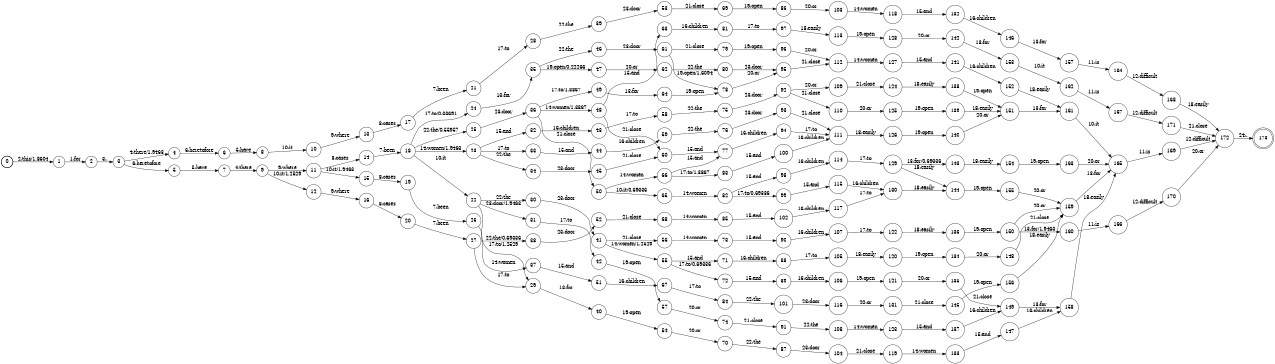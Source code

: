 digraph FST {
rankdir = LR;
size = "8.5,11";
label = "";
center = 1;
orientation = Portrait;
ranksep = "0.4";
nodesep = "0.25";
0 [label = "0", shape = circle, style = bold, fontsize = 14]
	0 -> 1 [label = "2:this/1.8604", fontsize = 14];
1 [label = "1", shape = circle, style = solid, fontsize = 14]
	1 -> 2 [label = "1:for", fontsize = 14];
2 [label = "2", shape = circle, style = solid, fontsize = 14]
	2 -> 3 [label = "3:,", fontsize = 14];
3 [label = "3", shape = circle, style = solid, fontsize = 14]
	3 -> 4 [label = "4:there/1.9463", fontsize = 14];
	3 -> 5 [label = "6:heretofore", fontsize = 14];
4 [label = "4", shape = circle, style = solid, fontsize = 14]
	4 -> 6 [label = "6:heretofore", fontsize = 14];
5 [label = "5", shape = circle, style = solid, fontsize = 14]
	5 -> 7 [label = "5:have", fontsize = 14];
6 [label = "6", shape = circle, style = solid, fontsize = 14]
	6 -> 8 [label = "5:have", fontsize = 14];
7 [label = "7", shape = circle, style = solid, fontsize = 14]
	7 -> 9 [label = "4:there", fontsize = 14];
8 [label = "8", shape = circle, style = solid, fontsize = 14]
	8 -> 10 [label = "10:it", fontsize = 14];
9 [label = "9", shape = circle, style = solid, fontsize = 14]
	9 -> 11 [label = "9:where", fontsize = 14];
	9 -> 12 [label = "10:it/1.2529", fontsize = 14];
10 [label = "10", shape = circle, style = solid, fontsize = 14]
	10 -> 13 [label = "9:where", fontsize = 14];
11 [label = "11", shape = circle, style = solid, fontsize = 14]
	11 -> 14 [label = "8:cases", fontsize = 14];
	11 -> 15 [label = "10:it/1.9463", fontsize = 14];
12 [label = "12", shape = circle, style = solid, fontsize = 14]
	12 -> 16 [label = "9:where", fontsize = 14];
13 [label = "13", shape = circle, style = solid, fontsize = 14]
	13 -> 17 [label = "8:cases", fontsize = 14];
14 [label = "14", shape = circle, style = solid, fontsize = 14]
	14 -> 18 [label = "7:been", fontsize = 14];
15 [label = "15", shape = circle, style = solid, fontsize = 14]
	15 -> 19 [label = "8:cases", fontsize = 14];
16 [label = "16", shape = circle, style = solid, fontsize = 14]
	16 -> 20 [label = "8:cases", fontsize = 14];
17 [label = "17", shape = circle, style = solid, fontsize = 14]
	17 -> 21 [label = "7:been", fontsize = 14];
18 [label = "18", shape = circle, style = solid, fontsize = 14]
	18 -> 22 [label = "10:it", fontsize = 14];
	18 -> 23 [label = "14:women/1.9463", fontsize = 14];
	18 -> 24 [label = "17:to/0.33691", fontsize = 14];
	18 -> 25 [label = "22:the/0.55957", fontsize = 14];
19 [label = "19", shape = circle, style = solid, fontsize = 14]
	19 -> 26 [label = "7:been", fontsize = 14];
20 [label = "20", shape = circle, style = solid, fontsize = 14]
	20 -> 27 [label = "7:been", fontsize = 14];
21 [label = "21", shape = circle, style = solid, fontsize = 14]
	21 -> 28 [label = "17:to", fontsize = 14];
22 [label = "22", shape = circle, style = solid, fontsize = 14]
	22 -> 29 [label = "17:to/1.2529", fontsize = 14];
	22 -> 30 [label = "22:the", fontsize = 14];
	22 -> 31 [label = "23:door/1.9463", fontsize = 14];
23 [label = "23", shape = circle, style = solid, fontsize = 14]
	23 -> 32 [label = "15:and", fontsize = 14];
	23 -> 33 [label = "17:to", fontsize = 14];
	23 -> 34 [label = "22:the", fontsize = 14];
24 [label = "24", shape = circle, style = solid, fontsize = 14]
	24 -> 35 [label = "13:for", fontsize = 14];
25 [label = "25", shape = circle, style = solid, fontsize = 14]
	25 -> 36 [label = "23:door", fontsize = 14];
26 [label = "26", shape = circle, style = solid, fontsize = 14]
	26 -> 37 [label = "14:women", fontsize = 14];
27 [label = "27", shape = circle, style = solid, fontsize = 14]
	27 -> 29 [label = "17:to", fontsize = 14];
	27 -> 38 [label = "22:the/0.69336", fontsize = 14];
28 [label = "28", shape = circle, style = solid, fontsize = 14]
	28 -> 39 [label = "22:the", fontsize = 14];
29 [label = "29", shape = circle, style = solid, fontsize = 14]
	29 -> 40 [label = "13:for", fontsize = 14];
30 [label = "30", shape = circle, style = solid, fontsize = 14]
	30 -> 41 [label = "23:door", fontsize = 14];
31 [label = "31", shape = circle, style = solid, fontsize = 14]
	31 -> 42 [label = "17:to", fontsize = 14];
32 [label = "32", shape = circle, style = solid, fontsize = 14]
	32 -> 43 [label = "16:children", fontsize = 14];
33 [label = "33", shape = circle, style = solid, fontsize = 14]
	33 -> 44 [label = "15:and", fontsize = 14];
34 [label = "34", shape = circle, style = solid, fontsize = 14]
	34 -> 45 [label = "23:door", fontsize = 14];
35 [label = "35", shape = circle, style = solid, fontsize = 14]
	35 -> 47 [label = "19:open/0.22266", fontsize = 14];
	35 -> 46 [label = "22:the", fontsize = 14];
36 [label = "36", shape = circle, style = solid, fontsize = 14]
	36 -> 48 [label = "14:women/1.3867", fontsize = 14];
	36 -> 49 [label = "17:to/1.3867", fontsize = 14];
	36 -> 50 [label = "21:close", fontsize = 14];
37 [label = "37", shape = circle, style = solid, fontsize = 14]
	37 -> 51 [label = "15:and", fontsize = 14];
38 [label = "38", shape = circle, style = solid, fontsize = 14]
	38 -> 52 [label = "23:door", fontsize = 14];
39 [label = "39", shape = circle, style = solid, fontsize = 14]
	39 -> 53 [label = "23:door", fontsize = 14];
40 [label = "40", shape = circle, style = solid, fontsize = 14]
	40 -> 54 [label = "19:open", fontsize = 14];
41 [label = "41", shape = circle, style = solid, fontsize = 14]
	41 -> 55 [label = "14:women/1.2529", fontsize = 14];
	41 -> 56 [label = "21:close", fontsize = 14];
42 [label = "42", shape = circle, style = solid, fontsize = 14]
	42 -> 57 [label = "19:open", fontsize = 14];
43 [label = "43", shape = circle, style = solid, fontsize = 14]
	43 -> 58 [label = "17:to", fontsize = 14];
44 [label = "44", shape = circle, style = solid, fontsize = 14]
	44 -> 59 [label = "16:children", fontsize = 14];
45 [label = "45", shape = circle, style = solid, fontsize = 14]
	45 -> 60 [label = "21:close", fontsize = 14];
46 [label = "46", shape = circle, style = solid, fontsize = 14]
	46 -> 61 [label = "23:door", fontsize = 14];
47 [label = "47", shape = circle, style = solid, fontsize = 14]
	47 -> 62 [label = "20:or", fontsize = 14];
48 [label = "48", shape = circle, style = solid, fontsize = 14]
	48 -> 63 [label = "15:and", fontsize = 14];
	48 -> 60 [label = "21:close", fontsize = 14];
49 [label = "49", shape = circle, style = solid, fontsize = 14]
	49 -> 64 [label = "13:for", fontsize = 14];
50 [label = "50", shape = circle, style = solid, fontsize = 14]
	50 -> 65 [label = "10:it/0.69336", fontsize = 14];
	50 -> 66 [label = "14:women", fontsize = 14];
51 [label = "51", shape = circle, style = solid, fontsize = 14]
	51 -> 67 [label = "16:children", fontsize = 14];
52 [label = "52", shape = circle, style = solid, fontsize = 14]
	52 -> 68 [label = "21:close", fontsize = 14];
53 [label = "53", shape = circle, style = solid, fontsize = 14]
	53 -> 69 [label = "21:close", fontsize = 14];
54 [label = "54", shape = circle, style = solid, fontsize = 14]
	54 -> 70 [label = "20:or", fontsize = 14];
55 [label = "55", shape = circle, style = solid, fontsize = 14]
	55 -> 71 [label = "15:and", fontsize = 14];
	55 -> 72 [label = "17:to/0.69336", fontsize = 14];
56 [label = "56", shape = circle, style = solid, fontsize = 14]
	56 -> 73 [label = "14:women", fontsize = 14];
57 [label = "57", shape = circle, style = solid, fontsize = 14]
	57 -> 74 [label = "20:or", fontsize = 14];
58 [label = "58", shape = circle, style = solid, fontsize = 14]
	58 -> 75 [label = "22:the", fontsize = 14];
59 [label = "59", shape = circle, style = solid, fontsize = 14]
	59 -> 76 [label = "22:the", fontsize = 14];
60 [label = "60", shape = circle, style = solid, fontsize = 14]
	60 -> 77 [label = "15:and", fontsize = 14];
61 [label = "61", shape = circle, style = solid, fontsize = 14]
	61 -> 78 [label = "19:open/1.6094", fontsize = 14];
	61 -> 79 [label = "21:close", fontsize = 14];
62 [label = "62", shape = circle, style = solid, fontsize = 14]
	62 -> 80 [label = "22:the", fontsize = 14];
63 [label = "63", shape = circle, style = solid, fontsize = 14]
	63 -> 81 [label = "16:children", fontsize = 14];
64 [label = "64", shape = circle, style = solid, fontsize = 14]
	64 -> 78 [label = "19:open", fontsize = 14];
65 [label = "65", shape = circle, style = solid, fontsize = 14]
	65 -> 82 [label = "14:women", fontsize = 14];
66 [label = "66", shape = circle, style = solid, fontsize = 14]
	66 -> 77 [label = "15:and", fontsize = 14];
	66 -> 83 [label = "17:to/1.3867", fontsize = 14];
67 [label = "67", shape = circle, style = solid, fontsize = 14]
	67 -> 84 [label = "17:to", fontsize = 14];
68 [label = "68", shape = circle, style = solid, fontsize = 14]
	68 -> 85 [label = "14:women", fontsize = 14];
69 [label = "69", shape = circle, style = solid, fontsize = 14]
	69 -> 86 [label = "19:open", fontsize = 14];
70 [label = "70", shape = circle, style = solid, fontsize = 14]
	70 -> 87 [label = "22:the", fontsize = 14];
71 [label = "71", shape = circle, style = solid, fontsize = 14]
	71 -> 88 [label = "16:children", fontsize = 14];
72 [label = "72", shape = circle, style = solid, fontsize = 14]
	72 -> 89 [label = "15:and", fontsize = 14];
73 [label = "73", shape = circle, style = solid, fontsize = 14]
	73 -> 90 [label = "15:and", fontsize = 14];
74 [label = "74", shape = circle, style = solid, fontsize = 14]
	74 -> 91 [label = "21:close", fontsize = 14];
75 [label = "75", shape = circle, style = solid, fontsize = 14]
	75 -> 92 [label = "23:door", fontsize = 14];
76 [label = "76", shape = circle, style = solid, fontsize = 14]
	76 -> 93 [label = "23:door", fontsize = 14];
77 [label = "77", shape = circle, style = solid, fontsize = 14]
	77 -> 94 [label = "16:children", fontsize = 14];
78 [label = "78", shape = circle, style = solid, fontsize = 14]
	78 -> 95 [label = "20:or", fontsize = 14];
79 [label = "79", shape = circle, style = solid, fontsize = 14]
	79 -> 96 [label = "19:open", fontsize = 14];
80 [label = "80", shape = circle, style = solid, fontsize = 14]
	80 -> 95 [label = "23:door", fontsize = 14];
81 [label = "81", shape = circle, style = solid, fontsize = 14]
	81 -> 97 [label = "17:to", fontsize = 14];
82 [label = "82", shape = circle, style = solid, fontsize = 14]
	82 -> 98 [label = "15:and", fontsize = 14];
	82 -> 99 [label = "17:to/0.69336", fontsize = 14];
83 [label = "83", shape = circle, style = solid, fontsize = 14]
	83 -> 100 [label = "15:and", fontsize = 14];
84 [label = "84", shape = circle, style = solid, fontsize = 14]
	84 -> 101 [label = "22:the", fontsize = 14];
85 [label = "85", shape = circle, style = solid, fontsize = 14]
	85 -> 102 [label = "15:and", fontsize = 14];
86 [label = "86", shape = circle, style = solid, fontsize = 14]
	86 -> 103 [label = "20:or", fontsize = 14];
87 [label = "87", shape = circle, style = solid, fontsize = 14]
	87 -> 104 [label = "23:door", fontsize = 14];
88 [label = "88", shape = circle, style = solid, fontsize = 14]
	88 -> 105 [label = "17:to", fontsize = 14];
89 [label = "89", shape = circle, style = solid, fontsize = 14]
	89 -> 106 [label = "16:children", fontsize = 14];
90 [label = "90", shape = circle, style = solid, fontsize = 14]
	90 -> 107 [label = "16:children", fontsize = 14];
91 [label = "91", shape = circle, style = solid, fontsize = 14]
	91 -> 108 [label = "22:the", fontsize = 14];
92 [label = "92", shape = circle, style = solid, fontsize = 14]
	92 -> 109 [label = "20:or", fontsize = 14];
	92 -> 110 [label = "21:close", fontsize = 14];
93 [label = "93", shape = circle, style = solid, fontsize = 14]
	93 -> 111 [label = "21:close", fontsize = 14];
94 [label = "94", shape = circle, style = solid, fontsize = 14]
	94 -> 111 [label = "17:to", fontsize = 14];
95 [label = "95", shape = circle, style = solid, fontsize = 14]
	95 -> 112 [label = "21:close", fontsize = 14];
96 [label = "96", shape = circle, style = solid, fontsize = 14]
	96 -> 112 [label = "20:or", fontsize = 14];
97 [label = "97", shape = circle, style = solid, fontsize = 14]
	97 -> 113 [label = "18:easily", fontsize = 14];
98 [label = "98", shape = circle, style = solid, fontsize = 14]
	98 -> 114 [label = "16:children", fontsize = 14];
99 [label = "99", shape = circle, style = solid, fontsize = 14]
	99 -> 115 [label = "15:and", fontsize = 14];
100 [label = "100", shape = circle, style = solid, fontsize = 14]
	100 -> 111 [label = "16:children", fontsize = 14];
101 [label = "101", shape = circle, style = solid, fontsize = 14]
	101 -> 116 [label = "23:door", fontsize = 14];
102 [label = "102", shape = circle, style = solid, fontsize = 14]
	102 -> 117 [label = "16:children", fontsize = 14];
103 [label = "103", shape = circle, style = solid, fontsize = 14]
	103 -> 118 [label = "14:women", fontsize = 14];
104 [label = "104", shape = circle, style = solid, fontsize = 14]
	104 -> 119 [label = "21:close", fontsize = 14];
105 [label = "105", shape = circle, style = solid, fontsize = 14]
	105 -> 120 [label = "18:easily", fontsize = 14];
106 [label = "106", shape = circle, style = solid, fontsize = 14]
	106 -> 121 [label = "19:open", fontsize = 14];
107 [label = "107", shape = circle, style = solid, fontsize = 14]
	107 -> 122 [label = "17:to", fontsize = 14];
108 [label = "108", shape = circle, style = solid, fontsize = 14]
	108 -> 123 [label = "14:women", fontsize = 14];
109 [label = "109", shape = circle, style = solid, fontsize = 14]
	109 -> 124 [label = "21:close", fontsize = 14];
110 [label = "110", shape = circle, style = solid, fontsize = 14]
	110 -> 125 [label = "20:or", fontsize = 14];
111 [label = "111", shape = circle, style = solid, fontsize = 14]
	111 -> 126 [label = "18:easily", fontsize = 14];
112 [label = "112", shape = circle, style = solid, fontsize = 14]
	112 -> 127 [label = "14:women", fontsize = 14];
113 [label = "113", shape = circle, style = solid, fontsize = 14]
	113 -> 128 [label = "19:open", fontsize = 14];
114 [label = "114", shape = circle, style = solid, fontsize = 14]
	114 -> 129 [label = "17:to", fontsize = 14];
115 [label = "115", shape = circle, style = solid, fontsize = 14]
	115 -> 130 [label = "16:children", fontsize = 14];
116 [label = "116", shape = circle, style = solid, fontsize = 14]
	116 -> 131 [label = "20:or", fontsize = 14];
117 [label = "117", shape = circle, style = solid, fontsize = 14]
	117 -> 130 [label = "17:to", fontsize = 14];
118 [label = "118", shape = circle, style = solid, fontsize = 14]
	118 -> 132 [label = "15:and", fontsize = 14];
119 [label = "119", shape = circle, style = solid, fontsize = 14]
	119 -> 133 [label = "14:women", fontsize = 14];
120 [label = "120", shape = circle, style = solid, fontsize = 14]
	120 -> 134 [label = "19:open", fontsize = 14];
121 [label = "121", shape = circle, style = solid, fontsize = 14]
	121 -> 135 [label = "20:or", fontsize = 14];
122 [label = "122", shape = circle, style = solid, fontsize = 14]
	122 -> 136 [label = "18:easily", fontsize = 14];
123 [label = "123", shape = circle, style = solid, fontsize = 14]
	123 -> 137 [label = "15:and", fontsize = 14];
124 [label = "124", shape = circle, style = solid, fontsize = 14]
	124 -> 138 [label = "18:easily", fontsize = 14];
125 [label = "125", shape = circle, style = solid, fontsize = 14]
	125 -> 139 [label = "19:open", fontsize = 14];
126 [label = "126", shape = circle, style = solid, fontsize = 14]
	126 -> 140 [label = "19:open", fontsize = 14];
127 [label = "127", shape = circle, style = solid, fontsize = 14]
	127 -> 141 [label = "15:and", fontsize = 14];
128 [label = "128", shape = circle, style = solid, fontsize = 14]
	128 -> 142 [label = "20:or", fontsize = 14];
129 [label = "129", shape = circle, style = solid, fontsize = 14]
	129 -> 143 [label = "13:for/0.69336", fontsize = 14];
	129 -> 144 [label = "18:easily", fontsize = 14];
130 [label = "130", shape = circle, style = solid, fontsize = 14]
	130 -> 144 [label = "18:easily", fontsize = 14];
131 [label = "131", shape = circle, style = solid, fontsize = 14]
	131 -> 145 [label = "21:close", fontsize = 14];
132 [label = "132", shape = circle, style = solid, fontsize = 14]
	132 -> 146 [label = "16:children", fontsize = 14];
133 [label = "133", shape = circle, style = solid, fontsize = 14]
	133 -> 147 [label = "15:and", fontsize = 14];
134 [label = "134", shape = circle, style = solid, fontsize = 14]
	134 -> 148 [label = "20:or", fontsize = 14];
135 [label = "135", shape = circle, style = solid, fontsize = 14]
	135 -> 149 [label = "21:close", fontsize = 14];
136 [label = "136", shape = circle, style = solid, fontsize = 14]
	136 -> 150 [label = "19:open", fontsize = 14];
137 [label = "137", shape = circle, style = solid, fontsize = 14]
	137 -> 149 [label = "16:children", fontsize = 14];
138 [label = "138", shape = circle, style = solid, fontsize = 14]
	138 -> 151 [label = "19:open", fontsize = 14];
139 [label = "139", shape = circle, style = solid, fontsize = 14]
	139 -> 151 [label = "18:easily", fontsize = 14];
140 [label = "140", shape = circle, style = solid, fontsize = 14]
	140 -> 151 [label = "20:or", fontsize = 14];
141 [label = "141", shape = circle, style = solid, fontsize = 14]
	141 -> 152 [label = "16:children", fontsize = 14];
142 [label = "142", shape = circle, style = solid, fontsize = 14]
	142 -> 153 [label = "13:for", fontsize = 14];
143 [label = "143", shape = circle, style = solid, fontsize = 14]
	143 -> 154 [label = "18:easily", fontsize = 14];
144 [label = "144", shape = circle, style = solid, fontsize = 14]
	144 -> 155 [label = "19:open", fontsize = 14];
145 [label = "145", shape = circle, style = solid, fontsize = 14]
	145 -> 156 [label = "19:open", fontsize = 14];
146 [label = "146", shape = circle, style = solid, fontsize = 14]
	146 -> 157 [label = "13:for", fontsize = 14];
147 [label = "147", shape = circle, style = solid, fontsize = 14]
	147 -> 158 [label = "16:children", fontsize = 14];
148 [label = "148", shape = circle, style = solid, fontsize = 14]
	148 -> 159 [label = "21:close", fontsize = 14];
149 [label = "149", shape = circle, style = solid, fontsize = 14]
	149 -> 158 [label = "13:for", fontsize = 14];
150 [label = "150", shape = circle, style = solid, fontsize = 14]
	150 -> 160 [label = "13:for/1.9463", fontsize = 14];
	150 -> 159 [label = "20:or", fontsize = 14];
151 [label = "151", shape = circle, style = solid, fontsize = 14]
	151 -> 161 [label = "13:for", fontsize = 14];
152 [label = "152", shape = circle, style = solid, fontsize = 14]
	152 -> 161 [label = "18:easily", fontsize = 14];
153 [label = "153", shape = circle, style = solid, fontsize = 14]
	153 -> 162 [label = "10:it", fontsize = 14];
154 [label = "154", shape = circle, style = solid, fontsize = 14]
	154 -> 163 [label = "19:open", fontsize = 14];
155 [label = "155", shape = circle, style = solid, fontsize = 14]
	155 -> 159 [label = "20:or", fontsize = 14];
156 [label = "156", shape = circle, style = solid, fontsize = 14]
	156 -> 159 [label = "18:easily", fontsize = 14];
157 [label = "157", shape = circle, style = solid, fontsize = 14]
	157 -> 164 [label = "11:is", fontsize = 14];
158 [label = "158", shape = circle, style = solid, fontsize = 14]
	158 -> 165 [label = "18:easily", fontsize = 14];
159 [label = "159", shape = circle, style = solid, fontsize = 14]
	159 -> 165 [label = "13:for", fontsize = 14];
160 [label = "160", shape = circle, style = solid, fontsize = 14]
	160 -> 166 [label = "11:is", fontsize = 14];
161 [label = "161", shape = circle, style = solid, fontsize = 14]
	161 -> 165 [label = "10:it", fontsize = 14];
162 [label = "162", shape = circle, style = solid, fontsize = 14]
	162 -> 167 [label = "11:is", fontsize = 14];
163 [label = "163", shape = circle, style = solid, fontsize = 14]
	163 -> 165 [label = "20:or", fontsize = 14];
164 [label = "164", shape = circle, style = solid, fontsize = 14]
	164 -> 168 [label = "12:difficult", fontsize = 14];
165 [label = "165", shape = circle, style = solid, fontsize = 14]
	165 -> 169 [label = "11:is", fontsize = 14];
166 [label = "166", shape = circle, style = solid, fontsize = 14]
	166 -> 170 [label = "12:difficult", fontsize = 14];
167 [label = "167", shape = circle, style = solid, fontsize = 14]
	167 -> 171 [label = "12:difficult", fontsize = 14];
168 [label = "168", shape = circle, style = solid, fontsize = 14]
	168 -> 172 [label = "18:easily", fontsize = 14];
169 [label = "169", shape = circle, style = solid, fontsize = 14]
	169 -> 172 [label = "12:difficult", fontsize = 14];
170 [label = "170", shape = circle, style = solid, fontsize = 14]
	170 -> 172 [label = "20:or", fontsize = 14];
171 [label = "171", shape = circle, style = solid, fontsize = 14]
	171 -> 172 [label = "21:close", fontsize = 14];
172 [label = "172", shape = circle, style = solid, fontsize = 14]
	172 -> 173 [label = "24:.", fontsize = 14];
173 [label = "173", shape = doublecircle, style = solid, fontsize = 14]
}
